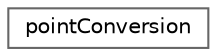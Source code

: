 digraph "Graphical Class Hierarchy"
{
 // LATEX_PDF_SIZE
  bgcolor="transparent";
  edge [fontname=Helvetica,fontsize=10,labelfontname=Helvetica,labelfontsize=10];
  node [fontname=Helvetica,fontsize=10,shape=box,height=0.2,width=0.4];
  rankdir="LR";
  Node0 [id="Node000000",label="pointConversion",height=0.2,width=0.4,color="grey40", fillcolor="white", style="filled",URL="$classFoam_1_1pointConversion.html",tooltip="Conversion functions between point (Foam::) and Point (CGAL::)"];
}
